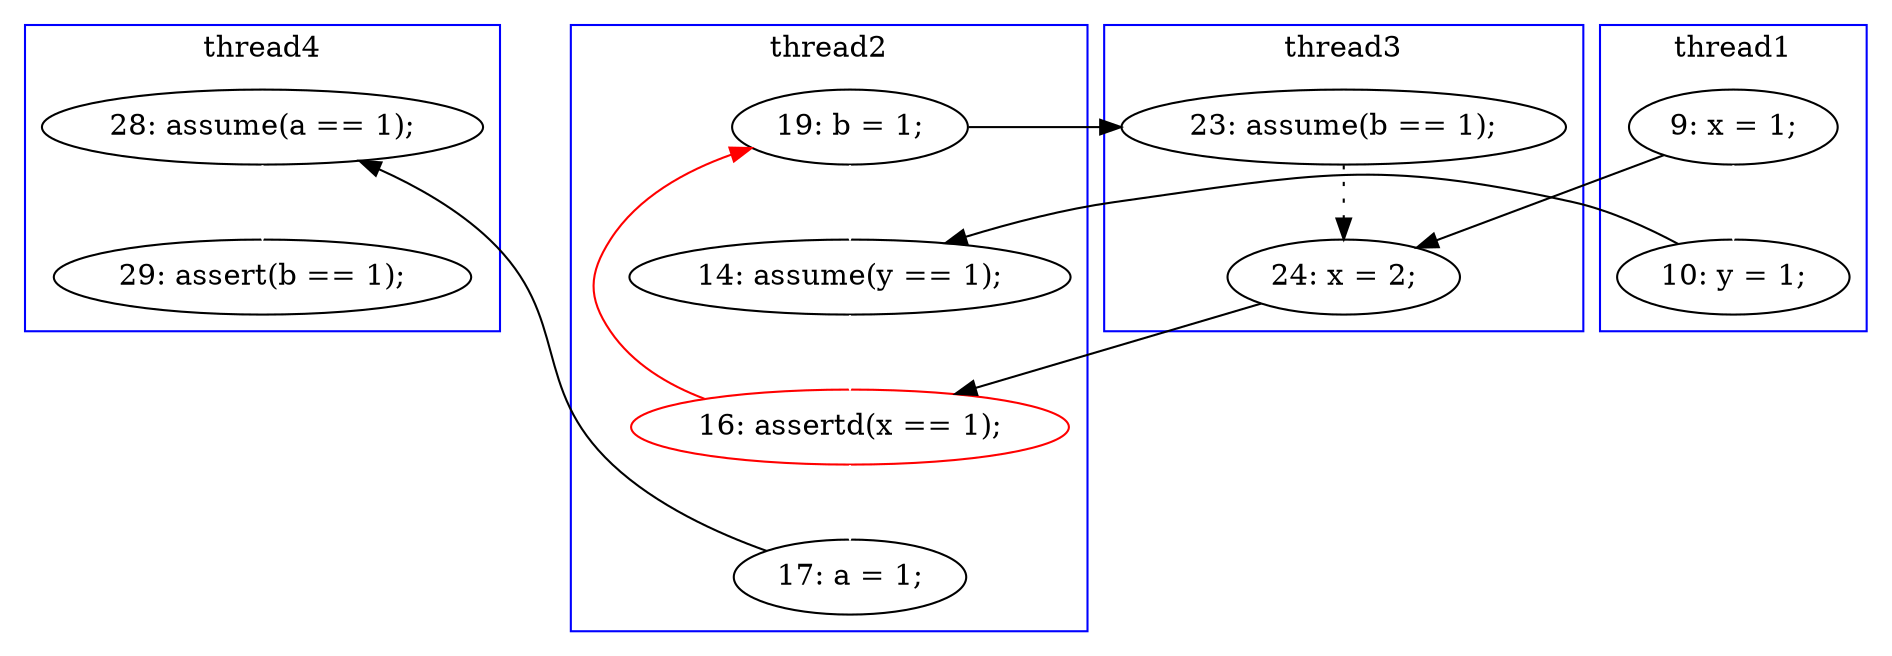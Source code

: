 digraph Counterexample {
	17 -> 19 [color = black, style = solid, constraint = false]
	25 -> 26 [color = white, style = solid]
	20 -> 25 [color = black, style = solid, constraint = false]
	11 -> 15 [color = black, style = solid, constraint = false]
	19 -> 20 [color = white, style = solid]
	19 -> 11 [color = red, style = solid, constraint = false]
	18 -> 19 [color = white, style = solid]
	14 -> 16 [color = white, style = solid]
	16 -> 18 [color = black, style = solid, constraint = false]
	15 -> 17 [color = black, style = dotted]
	11 -> 18 [color = white, style = solid]
	14 -> 17 [color = black, style = solid, constraint = false]
	subgraph cluster1 {
		label = thread1
		color = blue
		14  [label = "9: x = 1;"]
		16  [label = "10: y = 1;"]
	}
	subgraph cluster4 {
		label = thread4
		color = blue
		26  [label = "29: assert(b == 1);"]
		25  [label = "28: assume(a == 1);"]
	}
	subgraph cluster2 {
		label = thread2
		color = blue
		19  [label = "16: assertd(x == 1);", color = red]
		18  [label = "14: assume(y == 1);"]
		20  [label = "17: a = 1;"]
		11  [label = "19: b = 1;"]
	}
	subgraph cluster3 {
		label = thread3
		color = blue
		17  [label = "24: x = 2;"]
		15  [label = "23: assume(b == 1);"]
	}
}